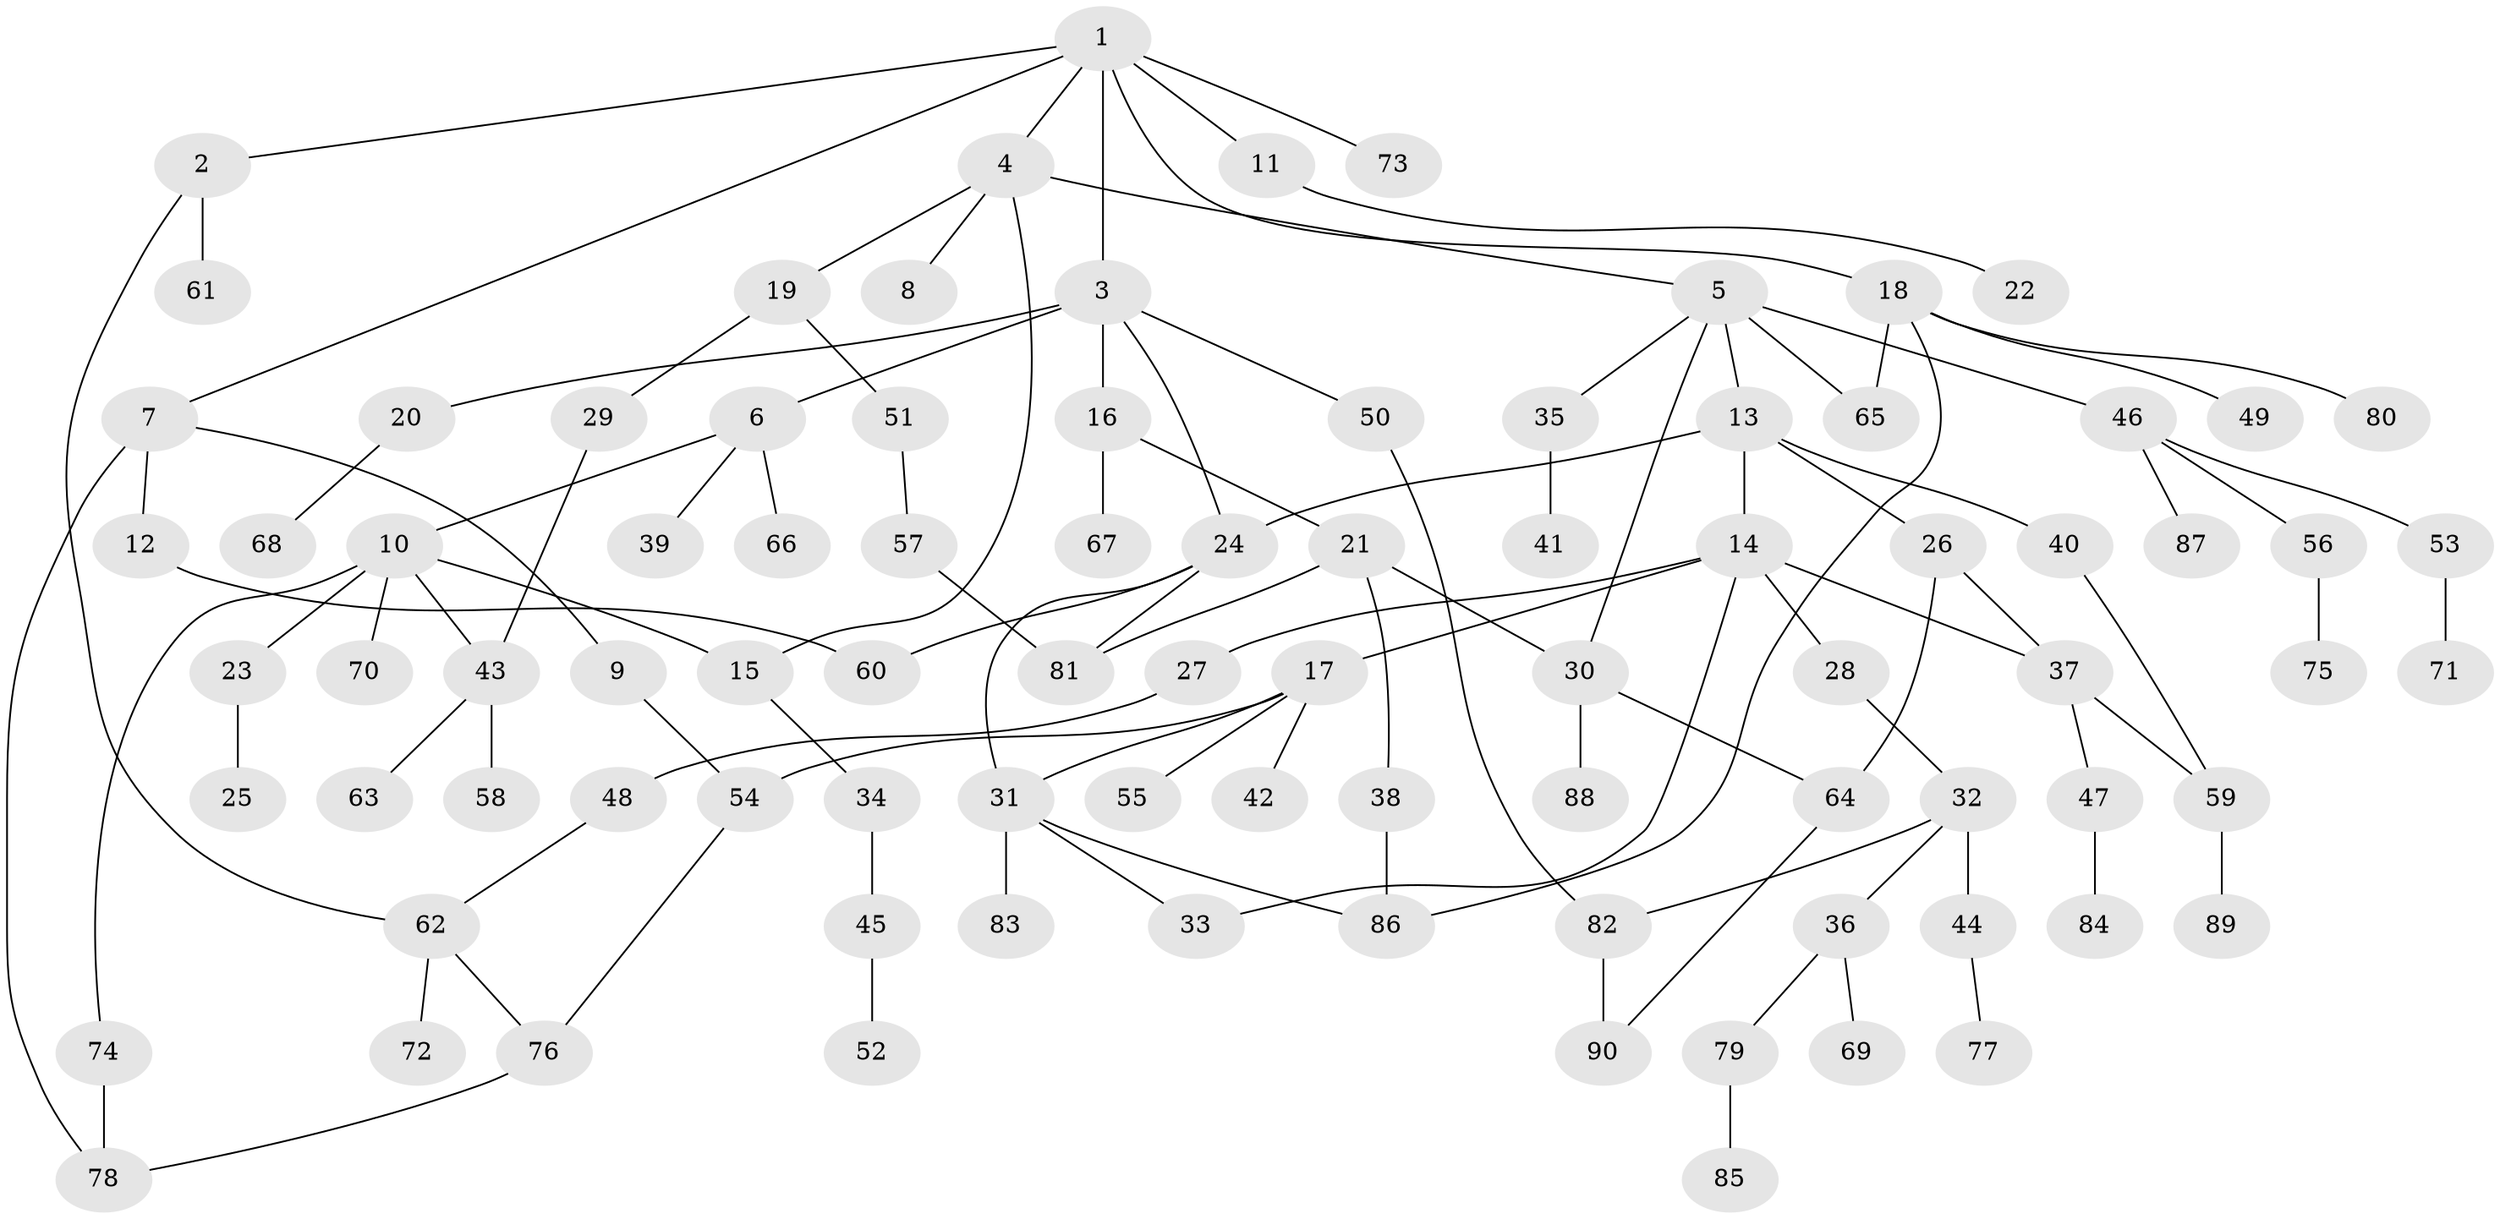 // Generated by graph-tools (version 1.1) at 2025/01/03/09/25 03:01:02]
// undirected, 90 vertices, 111 edges
graph export_dot {
graph [start="1"]
  node [color=gray90,style=filled];
  1;
  2;
  3;
  4;
  5;
  6;
  7;
  8;
  9;
  10;
  11;
  12;
  13;
  14;
  15;
  16;
  17;
  18;
  19;
  20;
  21;
  22;
  23;
  24;
  25;
  26;
  27;
  28;
  29;
  30;
  31;
  32;
  33;
  34;
  35;
  36;
  37;
  38;
  39;
  40;
  41;
  42;
  43;
  44;
  45;
  46;
  47;
  48;
  49;
  50;
  51;
  52;
  53;
  54;
  55;
  56;
  57;
  58;
  59;
  60;
  61;
  62;
  63;
  64;
  65;
  66;
  67;
  68;
  69;
  70;
  71;
  72;
  73;
  74;
  75;
  76;
  77;
  78;
  79;
  80;
  81;
  82;
  83;
  84;
  85;
  86;
  87;
  88;
  89;
  90;
  1 -- 2;
  1 -- 3;
  1 -- 4;
  1 -- 7;
  1 -- 11;
  1 -- 18;
  1 -- 73;
  2 -- 61;
  2 -- 62;
  3 -- 6;
  3 -- 16;
  3 -- 20;
  3 -- 24;
  3 -- 50;
  4 -- 5;
  4 -- 8;
  4 -- 15;
  4 -- 19;
  5 -- 13;
  5 -- 30;
  5 -- 35;
  5 -- 46;
  5 -- 65;
  6 -- 10;
  6 -- 39;
  6 -- 66;
  7 -- 9;
  7 -- 12;
  7 -- 78;
  9 -- 54;
  10 -- 23;
  10 -- 43;
  10 -- 70;
  10 -- 74;
  10 -- 15;
  11 -- 22;
  12 -- 60;
  13 -- 14;
  13 -- 26;
  13 -- 40;
  13 -- 24;
  14 -- 17;
  14 -- 27;
  14 -- 28;
  14 -- 33;
  14 -- 37;
  15 -- 34;
  16 -- 21;
  16 -- 67;
  17 -- 42;
  17 -- 54;
  17 -- 55;
  17 -- 31;
  18 -- 49;
  18 -- 65;
  18 -- 80;
  18 -- 86;
  19 -- 29;
  19 -- 51;
  20 -- 68;
  21 -- 38;
  21 -- 81;
  21 -- 30;
  23 -- 25;
  24 -- 31;
  24 -- 81;
  24 -- 60;
  26 -- 37;
  26 -- 64;
  27 -- 48;
  28 -- 32;
  29 -- 43;
  30 -- 64;
  30 -- 88;
  31 -- 33;
  31 -- 83;
  31 -- 86;
  32 -- 36;
  32 -- 44;
  32 -- 82;
  34 -- 45;
  35 -- 41;
  36 -- 69;
  36 -- 79;
  37 -- 47;
  37 -- 59;
  38 -- 86;
  40 -- 59;
  43 -- 58;
  43 -- 63;
  44 -- 77;
  45 -- 52;
  46 -- 53;
  46 -- 56;
  46 -- 87;
  47 -- 84;
  48 -- 62;
  50 -- 82;
  51 -- 57;
  53 -- 71;
  54 -- 76;
  56 -- 75;
  57 -- 81;
  59 -- 89;
  62 -- 72;
  62 -- 76;
  64 -- 90;
  74 -- 78;
  76 -- 78;
  79 -- 85;
  82 -- 90;
}
